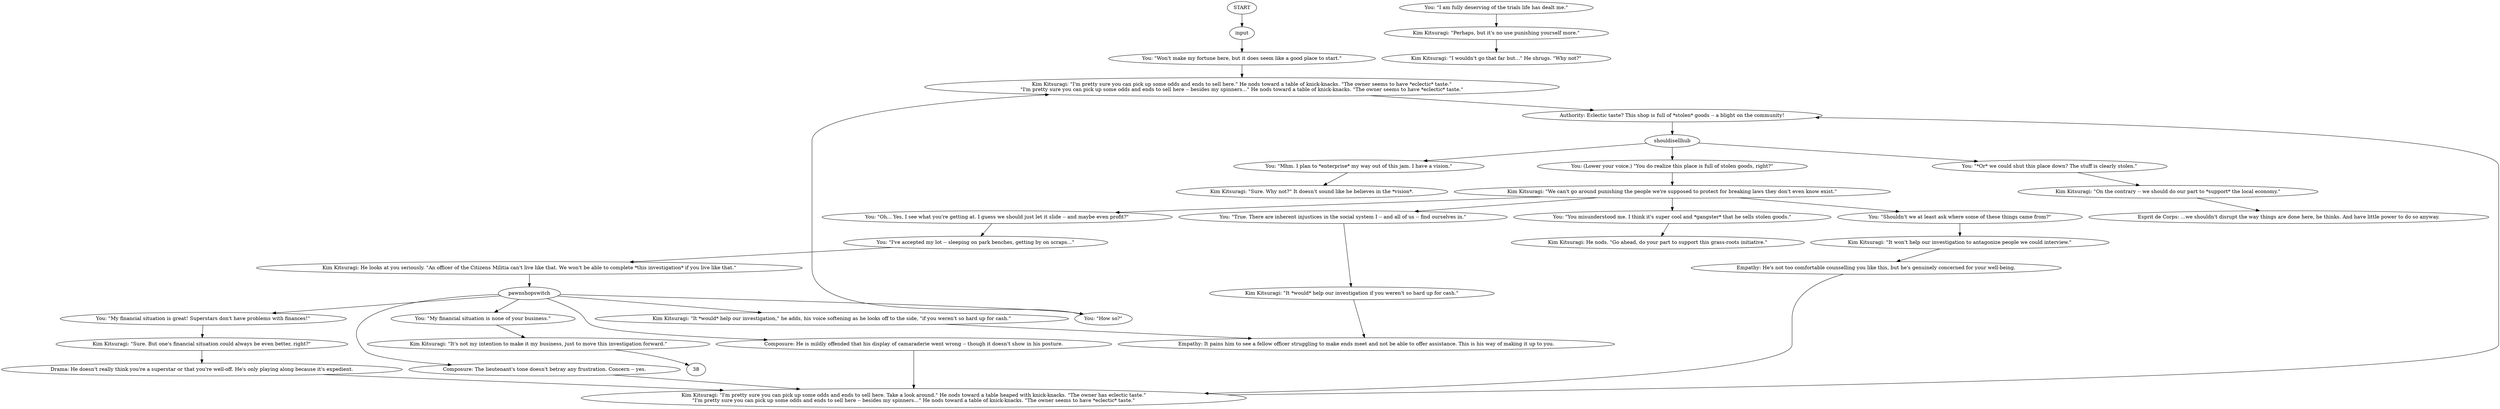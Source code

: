 # KIM SWITCH / PAWNSHOP
# Kim suggests you can get money by selling things here.
# ==================================================
digraph G {
	  0 [label="START"];
	  1 [label="input"];
	  2 [label="Kim Kitsuragi: \"I'm pretty sure you can pick up some odds and ends to sell here.\" He nods toward a table of knick-knacks. \"The owner seems to have *eclectic* taste.\"\n\"I'm pretty sure you can pick up some odds and ends to sell here -- besides my spinners...\" He nods toward a table of knick-knacks. \"The owner seems to have *eclectic* taste.\""];
	  3 [label="Empathy: It pains him to see a fellow officer struggling to make ends meet and not be able to offer assistance. This is his way of making it up to you."];
	  4 [label="You: \"*Or* we could shut this place down? The stuff is clearly stolen.\""];
	  5 [label="Kim Kitsuragi: \"Sure. But one's financial situation could always be even better, right?\""];
	  6 [label="shouldisellhub"];
	  7 [label="You: \"You misunderstood me. I think it's super cool and *gangster* that he sells stolen goods.\""];
	  8 [label="Kim Kitsuragi: \"It won't help our investigation to antagonize people we could interview.\""];
	  9 [label="You: \"My financial situation is great! Superstars don't have problems with finances!\""];
	  10 [label="Kim Kitsuragi: \"Sure. Why not?\" It doesn't sound like he believes in the *vision*."];
	  11 [label="Kim Kitsuragi: \"On the contrary -- we should do our part to *support* the local economy.\""];
	  12 [label="You: \"My financial situation is none of your business.\""];
	  13 [label="You: \"Mhm. I plan to *enterprise* my way out of this jam. I have a vision.\""];
	  14 [label="Kim Kitsuragi: \"Perhaps, but it's no use punishing yourself more.\""];
	  15 [label="Kim Kitsuragi: \"I'm pretty sure you can pick up some odds and ends to sell here. Take a look around.\" He nods toward a table heaped with knick-knacks. \"The owner has eclectic taste.\"\n\"I'm pretty sure you can pick up some odds and ends to sell here -- besides my spinners...\" He nods toward a table of knick-knacks. \"The owner seems to have *eclectic* taste.\""];
	  16 [label="You: \"Oh... Yes, I see what you're getting at. I guess we should just let it slide -- and maybe even profit?\""];
	  17 [label="Kim Kitsuragi: \"It's not my intention to make it my business, just to move this investigation forward.\""];
	  18 [label="Drama: He doesn't really think you're a superstar or that you're well-off. He's only playing along because it's expedient."];
	  19 [label="Authority: Eclectic taste? This shop is full of *stolen* goods -- a blight on the community!"];
	  20 [label="Kim Kitsuragi: \"We can't go around punishing the people we're supposed to protect for breaking laws they don't even know exist.\""];
	  21 [label="Kim Kitsuragi: He looks at you seriously. \"An officer of the Citizens Militia can't live like that. We won't be able to complete *this investigation* if you live like that.\""];
	  22 [label="You: \"Shouldn't we at least ask where some of these things came from?\""];
	  23 [label="Esprit de Corps: ...we shouldn't disrupt the way things are done here, he thinks. And have little power to do so anyway."];
	  24 [label="You: (Lower your voice.) \"You do realize this place is full of stolen goods, right?\""];
	  25 [label="You: \"How so?\""];
	  26 [label="You: \"True. There are inherent injustices in the social system I -- and all of us -- find ourselves in.\""];
	  27 [label="You: \"I am fully deserving of the trials life has dealt me.\""];
	  28 [label="Composure: The lieutenant's tone doesn't betray any frustration. Concern -- yes."];
	  29 [label="pawnshopswitch"];
	  30 [label="You: \"Won't make my fortune here, but it does seem like a good place to start.\""];
	  31 [label="Kim Kitsuragi: \"It *would* help our investigation,\" he adds, his voice softening as he looks off to the side, \"if you weren't so hard up for cash.\""];
	  32 [label="Empathy: He's not too comfortable counselling you like this, but he's genuinely concerned for your well-being."];
	  33 [label="Kim Kitsuragi: \"I wouldn't go that far but...\" He shrugs. \"Why not?\""];
	  34 [label="Kim Kitsuragi: He nods. \"Go ahead, do your part to support this grass-roots initiative.\""];
	  35 [label="Kim Kitsuragi: \"It *would* help our investigation if you weren't so hard up for cash.\""];
	  36 [label="You: \"I've accepted my lot -- sleeping on park benches, getting by on scraps...\""];
	  37 [label="Composure: He is mildly offended that his display of camaraderie went wrong -- though it doesn't show in his posture."];
	  0 -> 1
	  1 -> 30
	  2 -> 19
	  4 -> 11
	  5 -> 18
	  6 -> 24
	  6 -> 4
	  6 -> 13
	  7 -> 34
	  8 -> 32
	  9 -> 5
	  11 -> 23
	  12 -> 17
	  13 -> 10
	  14 -> 33
	  15 -> 19
	  16 -> 36
	  17 -> 38
	  18 -> 15
	  19 -> 6
	  20 -> 16
	  20 -> 26
	  20 -> 22
	  20 -> 7
	  21 -> 29
	  22 -> 8
	  24 -> 20
	  25 -> 2
	  26 -> 35
	  27 -> 14
	  28 -> 15
	  29 -> 37
	  29 -> 9
	  29 -> 12
	  29 -> 25
	  29 -> 28
	  29 -> 31
	  30 -> 2
	  31 -> 3
	  32 -> 15
	  35 -> 3
	  36 -> 21
	  37 -> 15
}

